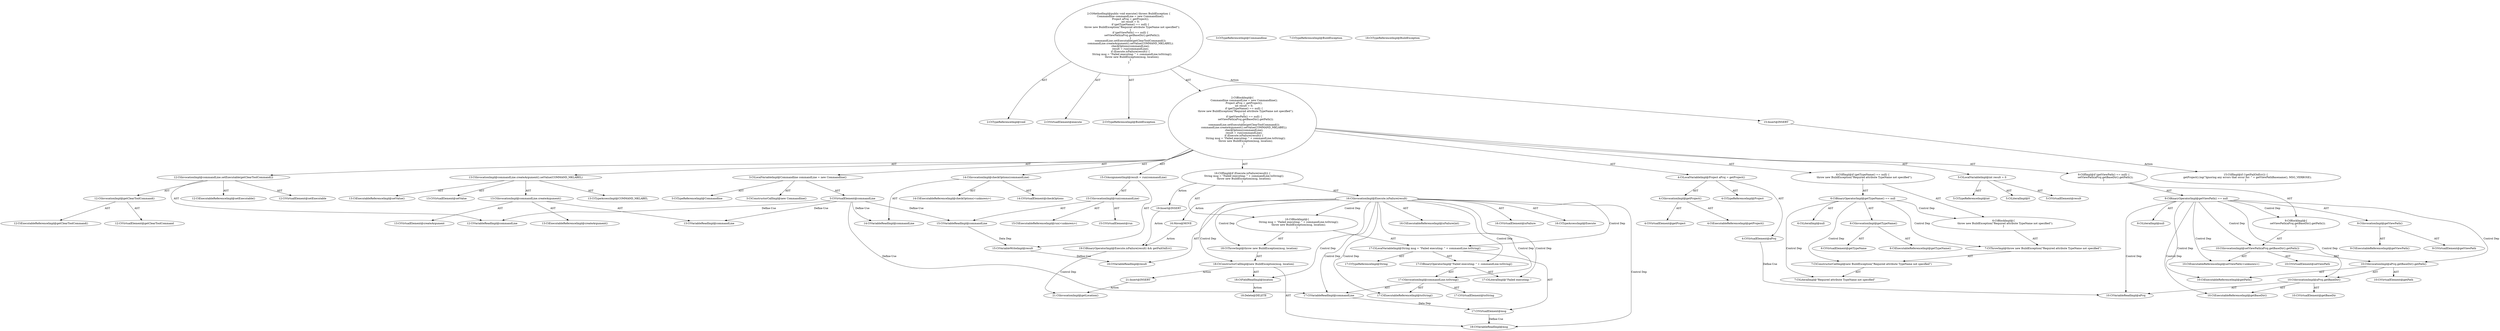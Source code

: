 digraph "execute#?" {
0 [label="2:CtTypeReferenceImpl@void" shape=ellipse]
1 [label="2:CtVirtualElement@execute" shape=ellipse]
2 [label="2:CtTypeReferenceImpl@BuildException" shape=ellipse]
3 [label="3:CtTypeReferenceImpl@Commandline" shape=ellipse]
4 [label="3:CtTypeReferenceImpl@Commandline" shape=ellipse]
5 [label="3:CtConstructorCallImpl@new Commandline()" shape=ellipse]
6 [label="3:CtVirtualElement@commandLine" shape=ellipse]
7 [label="3:CtLocalVariableImpl@Commandline commandLine = new Commandline()" shape=ellipse]
8 [label="4:CtTypeReferenceImpl@Project" shape=ellipse]
9 [label="4:CtExecutableReferenceImpl@getProject()" shape=ellipse]
10 [label="4:CtVirtualElement@getProject" shape=ellipse]
11 [label="4:CtInvocationImpl@getProject()" shape=ellipse]
12 [label="4:CtVirtualElement@aProj" shape=ellipse]
13 [label="4:CtLocalVariableImpl@Project aProj = getProject()" shape=ellipse]
14 [label="5:CtTypeReferenceImpl@int" shape=ellipse]
15 [label="5:CtLiteralImpl@0" shape=ellipse]
16 [label="5:CtVirtualElement@result" shape=ellipse]
17 [label="5:CtLocalVariableImpl@int result = 0" shape=ellipse]
18 [label="6:CtExecutableReferenceImpl@getTypeName()" shape=ellipse]
19 [label="6:CtVirtualElement@getTypeName" shape=ellipse]
20 [label="6:CtInvocationImpl@getTypeName()" shape=ellipse]
21 [label="6:CtLiteralImpl@null" shape=ellipse]
22 [label="6:CtBinaryOperatorImpl@getTypeName() == null" shape=ellipse]
23 [label="7:CtTypeReferenceImpl@BuildException" shape=ellipse]
24 [label="7:CtLiteralImpl@\"Required attribute TypeName not specified\"" shape=ellipse]
25 [label="7:CtConstructorCallImpl@new BuildException(\"Required attribute TypeName not specified\")" shape=ellipse]
26 [label="7:CtThrowImpl@throw new BuildException(\"Required attribute TypeName not specified\")" shape=ellipse]
27 [label="6:CtBlockImpl@\{
    throw new BuildException(\"Required attribute TypeName not specified\");
\}" shape=ellipse]
28 [label="6:CtIfImpl@if (getTypeName() == null) \{
    throw new BuildException(\"Required attribute TypeName not specified\");
\}" shape=ellipse]
29 [label="9:CtExecutableReferenceImpl@getViewPath()" shape=ellipse]
30 [label="9:CtVirtualElement@getViewPath" shape=ellipse]
31 [label="9:CtInvocationImpl@getViewPath()" shape=ellipse]
32 [label="9:CtLiteralImpl@null" shape=ellipse]
33 [label="9:CtBinaryOperatorImpl@getViewPath() == null" shape=ellipse]
34 [label="10:CtExecutableReferenceImpl@setViewPath(<unknown>)" shape=ellipse]
35 [label="10:CtVirtualElement@setViewPath" shape=ellipse]
36 [label="10:CtExecutableReferenceImpl@getPath()" shape=ellipse]
37 [label="10:CtVirtualElement@getPath" shape=ellipse]
38 [label="10:CtExecutableReferenceImpl@getBaseDir()" shape=ellipse]
39 [label="10:CtVirtualElement@getBaseDir" shape=ellipse]
40 [label="10:CtVariableReadImpl@aProj" shape=ellipse]
41 [label="10:CtInvocationImpl@aProj.getBaseDir()" shape=ellipse]
42 [label="10:CtInvocationImpl@aProj.getBaseDir().getPath()" shape=ellipse]
43 [label="10:CtInvocationImpl@setViewPath(aProj.getBaseDir().getPath())" shape=ellipse]
44 [label="9:CtBlockImpl@\{
    setViewPath(aProj.getBaseDir().getPath());
\}" shape=ellipse]
45 [label="9:CtIfImpl@if (getViewPath() == null) \{
    setViewPath(aProj.getBaseDir().getPath());
\}" shape=ellipse]
46 [label="12:CtExecutableReferenceImpl@setExecutable()" shape=ellipse]
47 [label="12:CtVirtualElement@setExecutable" shape=ellipse]
48 [label="12:CtVariableReadImpl@commandLine" shape=ellipse]
49 [label="12:CtExecutableReferenceImpl@getClearToolCommand()" shape=ellipse]
50 [label="12:CtVirtualElement@getClearToolCommand" shape=ellipse]
51 [label="12:CtInvocationImpl@getClearToolCommand()" shape=ellipse]
52 [label="12:CtInvocationImpl@commandLine.setExecutable(getClearToolCommand())" shape=ellipse]
53 [label="13:CtExecutableReferenceImpl@setValue()" shape=ellipse]
54 [label="13:CtVirtualElement@setValue" shape=ellipse]
55 [label="13:CtExecutableReferenceImpl@createArgument()" shape=ellipse]
56 [label="13:CtVirtualElement@createArgument" shape=ellipse]
57 [label="13:CtVariableReadImpl@commandLine" shape=ellipse]
58 [label="13:CtInvocationImpl@commandLine.createArgument()" shape=ellipse]
59 [label="13:CtTypeAccessImpl@COMMAND_MKLABEL" shape=ellipse]
60 [label="13:CtInvocationImpl@commandLine.createArgument().setValue(COMMAND_MKLABEL)" shape=ellipse]
61 [label="14:CtExecutableReferenceImpl@checkOptions(<unknown>)" shape=ellipse]
62 [label="14:CtVirtualElement@checkOptions" shape=ellipse]
63 [label="14:CtVariableReadImpl@commandLine" shape=ellipse]
64 [label="14:CtInvocationImpl@checkOptions(commandLine)" shape=ellipse]
65 [label="15:CtVariableWriteImpl@result" shape=ellipse]
66 [label="15:CtExecutableReferenceImpl@run(<unknown>)" shape=ellipse]
67 [label="15:CtVirtualElement@run" shape=ellipse]
68 [label="15:CtVariableReadImpl@commandLine" shape=ellipse]
69 [label="15:CtInvocationImpl@run(commandLine)" shape=ellipse]
70 [label="15:CtAssignmentImpl@result = run(commandLine)" shape=ellipse]
71 [label="16:CtExecutableReferenceImpl@isFailure(int)" shape=ellipse]
72 [label="16:CtVirtualElement@isFailure" shape=ellipse]
73 [label="16:CtTypeAccessImpl@Execute" shape=ellipse]
74 [label="16:CtVariableReadImpl@result" shape=ellipse]
75 [label="16:CtInvocationImpl@Execute.isFailure(result)" shape=ellipse]
76 [label="17:CtTypeReferenceImpl@String" shape=ellipse]
77 [label="17:CtLiteralImpl@\"Failed executing: \"" shape=ellipse]
78 [label="17:CtExecutableReferenceImpl@toString()" shape=ellipse]
79 [label="17:CtVirtualElement@toString" shape=ellipse]
80 [label="17:CtVariableReadImpl@commandLine" shape=ellipse]
81 [label="17:CtInvocationImpl@commandLine.toString()" shape=ellipse]
82 [label="17:CtBinaryOperatorImpl@\"Failed executing: \" + commandLine.toString()" shape=ellipse]
83 [label="17:CtVirtualElement@msg" shape=ellipse]
84 [label="17:CtLocalVariableImpl@String msg = \"Failed executing: \" + commandLine.toString()" shape=ellipse]
85 [label="18:CtTypeReferenceImpl@BuildException" shape=ellipse]
86 [label="18:CtVariableReadImpl@msg" shape=ellipse]
87 [label="18:CtFieldReadImpl@location" shape=ellipse]
88 [label="18:CtConstructorCallImpl@new BuildException(msg, location)" shape=ellipse]
89 [label="18:CtThrowImpl@throw new BuildException(msg, location)" shape=ellipse]
90 [label="16:CtBlockImpl@\{
    String msg = \"Failed executing: \" + commandLine.toString();
    throw new BuildException(msg, location);
\}" shape=ellipse]
91 [label="16:CtIfImpl@if (Execute.isFailure(result)) \{
    String msg = \"Failed executing: \" + commandLine.toString();
    throw new BuildException(msg, location);
\}" shape=ellipse]
92 [label="2:CtBlockImpl@\{
    Commandline commandLine = new Commandline();
    Project aProj = getProject();
    int result = 0;
    if (getTypeName() == null) \{
        throw new BuildException(\"Required attribute TypeName not specified\");
    \}
    if (getViewPath() == null) \{
        setViewPath(aProj.getBaseDir().getPath());
    \}
    commandLine.setExecutable(getClearToolCommand());
    commandLine.createArgument().setValue(COMMAND_MKLABEL);
    checkOptions(commandLine);
    result = run(commandLine);
    if (Execute.isFailure(result)) \{
        String msg = \"Failed executing: \" + commandLine.toString();
        throw new BuildException(msg, location);
    \}
\}" shape=ellipse]
93 [label="2:CtMethodImpl@public void execute() throws BuildException \{
    Commandline commandLine = new Commandline();
    Project aProj = getProject();
    int result = 0;
    if (getTypeName() == null) \{
        throw new BuildException(\"Required attribute TypeName not specified\");
    \}
    if (getViewPath() == null) \{
        setViewPath(aProj.getBaseDir().getPath());
    \}
    commandLine.setExecutable(getClearToolCommand());
    commandLine.createArgument().setValue(COMMAND_MKLABEL);
    checkOptions(commandLine);
    result = run(commandLine);
    if (Execute.isFailure(result)) \{
        String msg = \"Failed executing: \" + commandLine.toString();
        throw new BuildException(msg, location);
    \}
\}" shape=ellipse]
94 [label="18:Delete@DELETE" shape=ellipse]
95 [label="15:Insert@INSERT" shape=ellipse]
96 [label="15:CtIfImpl@if (!getFailOnErr()) \{
    getProject().log(\"Ignoring any errors that occur for: \" + getViewPathBasename(), MSG_VERBOSE);
\}" shape=ellipse]
97 [label="19:Insert@INSERT" shape=ellipse]
98 [label="19:CtBinaryOperatorImpl@Execute.isFailure(result) && getFailOnErr()" shape=ellipse]
99 [label="21:Insert@INSERT" shape=ellipse]
100 [label="21:CtInvocationImpl@getLocation()" shape=ellipse]
101 [label="16:Move@MOVE" shape=ellipse]
6 -> 48 [label="Define-Use"];
6 -> 57 [label="Define-Use"];
6 -> 63 [label="Define-Use"];
6 -> 68 [label="Define-Use"];
6 -> 80 [label="Define-Use"];
7 -> 6 [label="AST"];
7 -> 3 [label="AST"];
7 -> 5 [label="AST"];
11 -> 10 [label="AST"];
11 -> 9 [label="AST"];
12 -> 40 [label="Define-Use"];
13 -> 12 [label="AST"];
13 -> 8 [label="AST"];
13 -> 11 [label="AST"];
17 -> 16 [label="AST"];
17 -> 14 [label="AST"];
17 -> 15 [label="AST"];
20 -> 19 [label="AST"];
20 -> 18 [label="AST"];
22 -> 20 [label="AST"];
22 -> 21 [label="AST"];
22 -> 27 [label="Control Dep"];
22 -> 26 [label="Control Dep"];
22 -> 25 [label="Control Dep"];
22 -> 24 [label="Control Dep"];
25 -> 24 [label="AST"];
26 -> 25 [label="AST"];
27 -> 26 [label="AST"];
28 -> 22 [label="AST"];
28 -> 27 [label="AST"];
31 -> 30 [label="AST"];
31 -> 29 [label="AST"];
33 -> 31 [label="AST"];
33 -> 32 [label="AST"];
33 -> 44 [label="Control Dep"];
33 -> 43 [label="Control Dep"];
33 -> 34 [label="Control Dep"];
33 -> 42 [label="Control Dep"];
33 -> 36 [label="Control Dep"];
33 -> 41 [label="Control Dep"];
33 -> 38 [label="Control Dep"];
33 -> 40 [label="Control Dep"];
41 -> 39 [label="AST"];
41 -> 40 [label="AST"];
41 -> 38 [label="AST"];
42 -> 37 [label="AST"];
42 -> 41 [label="AST"];
42 -> 36 [label="AST"];
43 -> 35 [label="AST"];
43 -> 34 [label="AST"];
43 -> 42 [label="AST"];
44 -> 43 [label="AST"];
45 -> 33 [label="AST"];
45 -> 44 [label="AST"];
51 -> 50 [label="AST"];
51 -> 49 [label="AST"];
52 -> 47 [label="AST"];
52 -> 48 [label="AST"];
52 -> 46 [label="AST"];
52 -> 51 [label="AST"];
58 -> 56 [label="AST"];
58 -> 57 [label="AST"];
58 -> 55 [label="AST"];
60 -> 54 [label="AST"];
60 -> 58 [label="AST"];
60 -> 53 [label="AST"];
60 -> 59 [label="AST"];
64 -> 62 [label="AST"];
64 -> 61 [label="AST"];
64 -> 63 [label="AST"];
65 -> 74 [label="Define-Use"];
68 -> 65 [label="Data Dep"];
69 -> 67 [label="AST"];
69 -> 66 [label="AST"];
69 -> 68 [label="AST"];
70 -> 65 [label="AST"];
70 -> 69 [label="AST"];
75 -> 72 [label="AST"];
75 -> 73 [label="AST"];
75 -> 71 [label="AST"];
75 -> 74 [label="AST"];
75 -> 90 [label="Control Dep"];
75 -> 84 [label="Control Dep"];
75 -> 82 [label="Control Dep"];
75 -> 77 [label="Control Dep"];
75 -> 81 [label="Control Dep"];
75 -> 78 [label="Control Dep"];
75 -> 80 [label="Control Dep"];
75 -> 89 [label="Control Dep"];
75 -> 88 [label="Control Dep"];
75 -> 86 [label="Control Dep"];
75 -> 87 [label="Control Dep"];
75 -> 101 [label="Action"];
80 -> 83 [label="Data Dep"];
81 -> 79 [label="AST"];
81 -> 80 [label="AST"];
81 -> 78 [label="AST"];
82 -> 77 [label="AST"];
82 -> 81 [label="AST"];
83 -> 86 [label="Define-Use"];
84 -> 83 [label="AST"];
84 -> 76 [label="AST"];
84 -> 82 [label="AST"];
87 -> 94 [label="Action"];
88 -> 86 [label="AST"];
88 -> 87 [label="AST"];
88 -> 99 [label="Action"];
89 -> 88 [label="AST"];
90 -> 84 [label="AST"];
90 -> 89 [label="AST"];
91 -> 75 [label="AST"];
91 -> 90 [label="AST"];
91 -> 97 [label="Action"];
92 -> 7 [label="AST"];
92 -> 13 [label="AST"];
92 -> 17 [label="AST"];
92 -> 28 [label="AST"];
92 -> 45 [label="AST"];
92 -> 52 [label="AST"];
92 -> 60 [label="AST"];
92 -> 64 [label="AST"];
92 -> 70 [label="AST"];
92 -> 91 [label="AST"];
93 -> 1 [label="AST"];
93 -> 0 [label="AST"];
93 -> 2 [label="AST"];
93 -> 92 [label="AST"];
93 -> 95 [label="Action"];
95 -> 96 [label="Action"];
97 -> 98 [label="Action"];
98 -> 100 [label="Control Dep"];
99 -> 100 [label="Action"];
101 -> 98 [label="Action"];
}